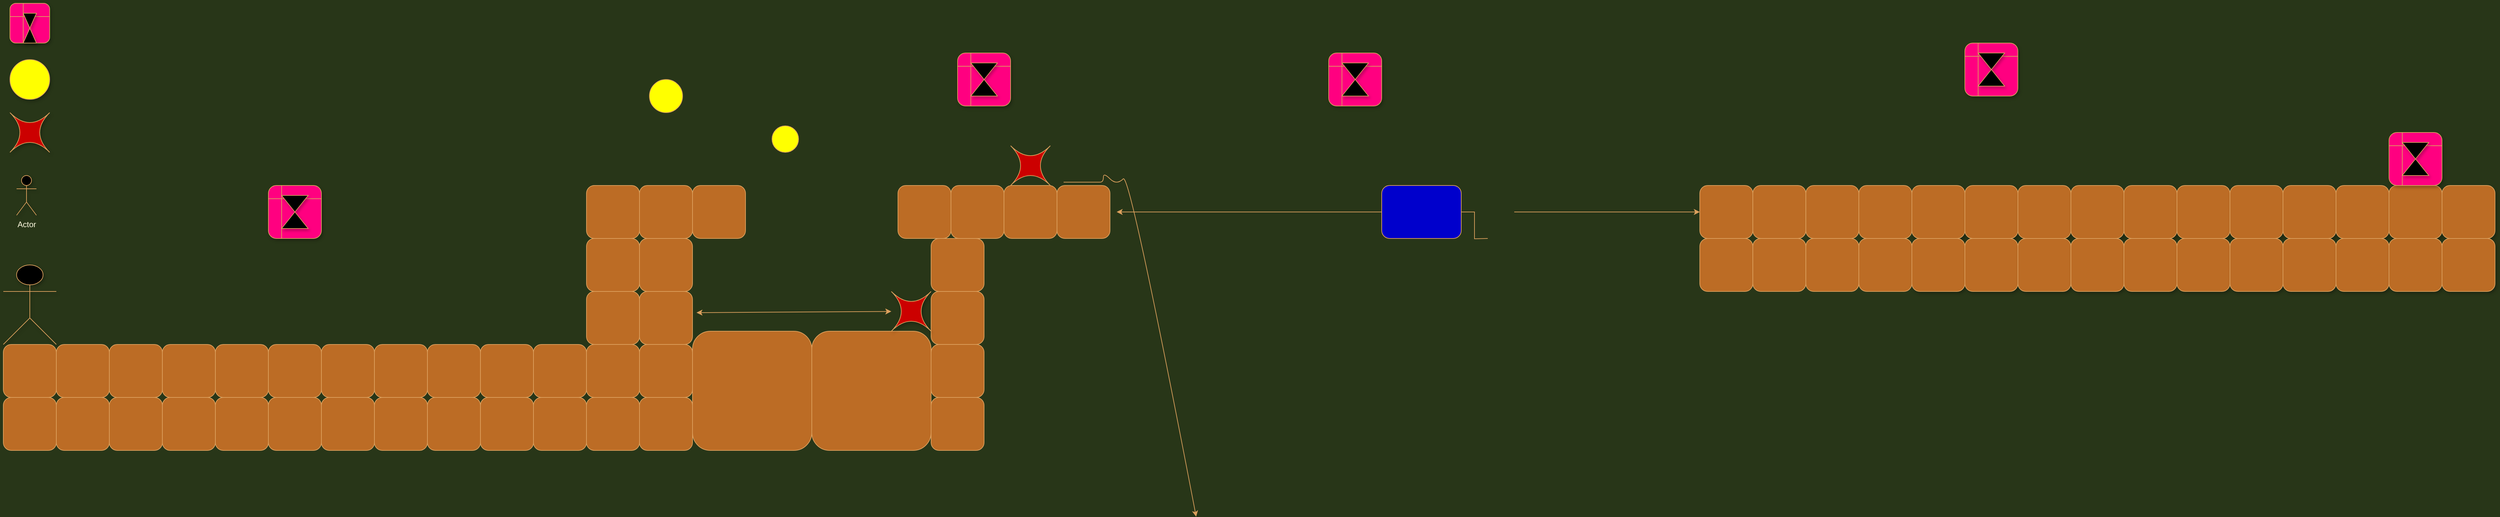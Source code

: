 <mxfile version="20.6.2" type="github">
  <diagram id="zKUmJzLRX71_9fTmacdb" name="Page-1">
    <mxGraphModel dx="2272" dy="794" grid="1" gridSize="20" guides="1" tooltips="1" connect="1" arrows="1" fold="1" page="1" pageScale="1" pageWidth="850" pageHeight="1100" background="#283618" math="0" shadow="0">
      <root>
        <mxCell id="0" />
        <mxCell id="1" parent="0" />
        <mxCell id="M7b8skEu5nL4Gr79lSTo-1" value="" style="whiteSpace=wrap;html=1;aspect=fixed;fillColor=#BC6C25;strokeColor=#DDA15E;fontColor=#FEFAE0;rounded=1;" parent="1" vertex="1">
          <mxGeometry x="80" y="640" width="80" height="80" as="geometry" />
        </mxCell>
        <mxCell id="M7b8skEu5nL4Gr79lSTo-2" value="" style="whiteSpace=wrap;html=1;aspect=fixed;fillColor=#BC6C25;strokeColor=#DDA15E;fontColor=#FEFAE0;rounded=1;" parent="1" vertex="1">
          <mxGeometry x="160" y="640" width="80" height="80" as="geometry" />
        </mxCell>
        <mxCell id="M7b8skEu5nL4Gr79lSTo-3" value="" style="whiteSpace=wrap;html=1;aspect=fixed;fillColor=#BC6C25;strokeColor=#DDA15E;fontColor=#FEFAE0;rounded=1;" parent="1" vertex="1">
          <mxGeometry x="240" y="640" width="80" height="80" as="geometry" />
        </mxCell>
        <mxCell id="M7b8skEu5nL4Gr79lSTo-4" value="" style="whiteSpace=wrap;html=1;aspect=fixed;fillColor=#BC6C25;strokeColor=#DDA15E;fontColor=#FEFAE0;rounded=1;" parent="1" vertex="1">
          <mxGeometry x="320" y="640" width="80" height="80" as="geometry" />
        </mxCell>
        <mxCell id="M7b8skEu5nL4Gr79lSTo-5" value="" style="whiteSpace=wrap;html=1;aspect=fixed;fillColor=#BC6C25;strokeColor=#DDA15E;fontColor=#FEFAE0;rounded=1;" parent="1" vertex="1">
          <mxGeometry x="400" y="640" width="80" height="80" as="geometry" />
        </mxCell>
        <mxCell id="M7b8skEu5nL4Gr79lSTo-6" value="" style="whiteSpace=wrap;html=1;aspect=fixed;fillColor=#BC6C25;strokeColor=#DDA15E;fontColor=#FEFAE0;rounded=1;" parent="1" vertex="1">
          <mxGeometry x="480" y="640" width="80" height="80" as="geometry" />
        </mxCell>
        <mxCell id="M7b8skEu5nL4Gr79lSTo-7" value="" style="whiteSpace=wrap;html=1;aspect=fixed;fillColor=#BC6C25;strokeColor=#DDA15E;fontColor=#FEFAE0;rounded=1;" parent="1" vertex="1">
          <mxGeometry x="480" y="560" width="80" height="80" as="geometry" />
        </mxCell>
        <mxCell id="M7b8skEu5nL4Gr79lSTo-8" value="" style="whiteSpace=wrap;html=1;aspect=fixed;fillColor=#BC6C25;strokeColor=#DDA15E;fontColor=#FEFAE0;rounded=1;" parent="1" vertex="1">
          <mxGeometry x="480" y="480" width="80" height="80" as="geometry" />
        </mxCell>
        <mxCell id="M7b8skEu5nL4Gr79lSTo-9" value="" style="whiteSpace=wrap;html=1;aspect=fixed;fillColor=#BC6C25;strokeColor=#DDA15E;fontColor=#FEFAE0;rounded=1;" parent="1" vertex="1">
          <mxGeometry x="480" y="400" width="80" height="80" as="geometry" />
        </mxCell>
        <mxCell id="M7b8skEu5nL4Gr79lSTo-10" value="" style="whiteSpace=wrap;html=1;aspect=fixed;fillColor=#BC6C25;strokeColor=#DDA15E;fontColor=#FEFAE0;rounded=1;" parent="1" vertex="1">
          <mxGeometry x="560" y="400" width="80" height="80" as="geometry" />
        </mxCell>
        <mxCell id="M7b8skEu5nL4Gr79lSTo-11" value="" style="whiteSpace=wrap;html=1;aspect=fixed;fillColor=#BC6C25;strokeColor=#DDA15E;fontColor=#FEFAE0;rounded=1;" parent="1" vertex="1">
          <mxGeometry x="640" y="400" width="80" height="80" as="geometry" />
        </mxCell>
        <mxCell id="M7b8skEu5nL4Gr79lSTo-13" value="" style="ellipse;whiteSpace=wrap;html=1;aspect=fixed;fillColor=#FFFF00;strokeColor=#DDA15E;fontColor=#FEFAE0;rounded=1;" parent="1" vertex="1">
          <mxGeometry x="575" y="240" width="50" height="50" as="geometry" />
        </mxCell>
        <mxCell id="M7b8skEu5nL4Gr79lSTo-14" value="" style="ellipse;whiteSpace=wrap;html=1;aspect=fixed;fillColor=#FFFF00;strokeColor=#DDA15E;fontColor=#FEFAE0;rounded=1;" parent="1" vertex="1">
          <mxGeometry x="760" y="310" width="40" height="40" as="geometry" />
        </mxCell>
        <mxCell id="M7b8skEu5nL4Gr79lSTo-15" value="Actor" style="shape=umlActor;verticalLabelPosition=bottom;verticalAlign=top;html=1;outlineConnect=0;strokeColor=#DDA15E;fillColor=#000000;rounded=1;fontColor=#FEFAE0;shadow=1;" parent="1" vertex="1">
          <mxGeometry x="-400" y="520" width="80" height="120" as="geometry" />
        </mxCell>
        <mxCell id="M7b8skEu5nL4Gr79lSTo-19" value="" style="whiteSpace=wrap;html=1;aspect=fixed;fillColor=#BC6C25;strokeColor=#DDA15E;fontColor=#FEFAE0;rounded=1;" parent="1" vertex="1">
          <mxGeometry x="640" y="620" width="180" height="180" as="geometry" />
        </mxCell>
        <mxCell id="M7b8skEu5nL4Gr79lSTo-21" value="" style="edgeStyle=orthogonalEdgeStyle;rounded=1;orthogonalLoop=1;jettySize=auto;html=1;exitX=0.75;exitY=1;exitDx=0;exitDy=0;strokeColor=#DDA15E;fontColor=#FEFAE0;fillColor=#BC6C25;endArrow=none;labelBackgroundColor=#283618;" parent="1" source="M7b8skEu5nL4Gr79lSTo-6" target="M7b8skEu5nL4Gr79lSTo-19" edge="1">
          <mxGeometry relative="1" as="geometry">
            <mxPoint x="540" y="720" as="sourcePoint" />
            <mxPoint x="1700" y="1050" as="targetPoint" />
          </mxGeometry>
        </mxCell>
        <mxCell id="M7b8skEu5nL4Gr79lSTo-23" value="" style="shape=switch;whiteSpace=wrap;html=1;strokeColor=#DDA15E;fontColor=#FEFAE0;fillColor=#CC0000;rounded=1;" parent="1" vertex="1">
          <mxGeometry x="1120" y="340" width="60" height="60" as="geometry" />
        </mxCell>
        <mxCell id="M7b8skEu5nL4Gr79lSTo-24" value="" style="whiteSpace=wrap;html=1;aspect=fixed;strokeColor=#DDA15E;fontColor=#FEFAE0;fillColor=#BC6C25;rounded=1;" parent="1" vertex="1">
          <mxGeometry x="950" y="400" width="80" height="80" as="geometry" />
        </mxCell>
        <mxCell id="M7b8skEu5nL4Gr79lSTo-25" value="" style="whiteSpace=wrap;html=1;aspect=fixed;strokeColor=#DDA15E;fontColor=#FEFAE0;fillColor=#BC6C25;rounded=1;" parent="1" vertex="1">
          <mxGeometry x="1030" y="400" width="80" height="80" as="geometry" />
        </mxCell>
        <mxCell id="M7b8skEu5nL4Gr79lSTo-26" value="" style="whiteSpace=wrap;html=1;aspect=fixed;rounded=1;fillColor=#BC6C25;fontColor=#FEFAE0;strokeColor=#DDA15E;" parent="1" vertex="1">
          <mxGeometry x="1110" y="400" width="80" height="80" as="geometry" />
        </mxCell>
        <mxCell id="M7b8skEu5nL4Gr79lSTo-27" value="" style="whiteSpace=wrap;html=1;aspect=fixed;strokeColor=#DDA15E;fontColor=#FEFAE0;fillColor=#BC6C25;rounded=1;" parent="1" vertex="1">
          <mxGeometry x="1190" y="400" width="80" height="80" as="geometry" />
        </mxCell>
        <mxCell id="wT2K5C9ODD8_njOa71nI-43" style="edgeStyle=orthogonalEdgeStyle;rounded=0;orthogonalLoop=1;jettySize=auto;html=1;strokeColor=#DDA15E;labelBackgroundColor=#283618;fontColor=#FEFAE0;startArrow=none;" edge="1" parent="1">
          <mxGeometry relative="1" as="geometry">
            <mxPoint x="1880" y="440" as="sourcePoint" />
            <mxPoint x="2160" y="440" as="targetPoint" />
          </mxGeometry>
        </mxCell>
        <mxCell id="wT2K5C9ODD8_njOa71nI-45" style="edgeStyle=orthogonalEdgeStyle;rounded=0;orthogonalLoop=1;jettySize=auto;html=1;strokeColor=#DDA15E;labelBackgroundColor=#283618;fontColor=#FEFAE0;" edge="1" parent="1" source="M7b8skEu5nL4Gr79lSTo-28">
          <mxGeometry relative="1" as="geometry">
            <mxPoint x="1280" y="440" as="targetPoint" />
          </mxGeometry>
        </mxCell>
        <mxCell id="M7b8skEu5nL4Gr79lSTo-28" value="" style="rounded=1;whiteSpace=wrap;html=1;fillColor=#0000CC;strokeColor=#DDA15E;fontColor=#FEFAE0;" parent="1" vertex="1">
          <mxGeometry x="1680" y="400" width="120" height="80" as="geometry" />
        </mxCell>
        <mxCell id="wT2K5C9ODD8_njOa71nI-1" value="" style="whiteSpace=wrap;html=1;aspect=fixed;fillColor=#BC6C25;strokeColor=#DDA15E;fontColor=#FEFAE0;rounded=1;" vertex="1" parent="1">
          <mxGeometry x="-400" y="640" width="80" height="80" as="geometry" />
        </mxCell>
        <mxCell id="wT2K5C9ODD8_njOa71nI-2" value="" style="whiteSpace=wrap;html=1;aspect=fixed;fillColor=#BC6C25;strokeColor=#DDA15E;fontColor=#FEFAE0;rounded=1;" vertex="1" parent="1">
          <mxGeometry x="-320" y="640" width="80" height="80" as="geometry" />
        </mxCell>
        <mxCell id="wT2K5C9ODD8_njOa71nI-3" value="" style="whiteSpace=wrap;html=1;aspect=fixed;fillColor=#BC6C25;strokeColor=#DDA15E;fontColor=#FEFAE0;rounded=1;" vertex="1" parent="1">
          <mxGeometry x="-240" y="640" width="80" height="80" as="geometry" />
        </mxCell>
        <mxCell id="wT2K5C9ODD8_njOa71nI-4" value="" style="whiteSpace=wrap;html=1;aspect=fixed;fillColor=#BC6C25;strokeColor=#DDA15E;fontColor=#FEFAE0;rounded=1;" vertex="1" parent="1">
          <mxGeometry x="-160" y="640" width="80" height="80" as="geometry" />
        </mxCell>
        <mxCell id="wT2K5C9ODD8_njOa71nI-5" value="" style="whiteSpace=wrap;html=1;aspect=fixed;fillColor=#BC6C25;strokeColor=#DDA15E;fontColor=#FEFAE0;rounded=1;" vertex="1" parent="1">
          <mxGeometry x="-80" y="640" width="80" height="80" as="geometry" />
        </mxCell>
        <mxCell id="wT2K5C9ODD8_njOa71nI-6" value="" style="whiteSpace=wrap;html=1;aspect=fixed;fillColor=#BC6C25;strokeColor=#DDA15E;fontColor=#FEFAE0;rounded=1;" vertex="1" parent="1">
          <mxGeometry y="640" width="80" height="80" as="geometry" />
        </mxCell>
        <mxCell id="wT2K5C9ODD8_njOa71nI-7" value="" style="whiteSpace=wrap;html=1;aspect=fixed;fillColor=#BC6C25;strokeColor=#DDA15E;fontColor=#FEFAE0;rounded=1;" vertex="1" parent="1">
          <mxGeometry x="80" y="720" width="80" height="80" as="geometry" />
        </mxCell>
        <mxCell id="wT2K5C9ODD8_njOa71nI-8" value="" style="whiteSpace=wrap;html=1;aspect=fixed;fillColor=#BC6C25;strokeColor=#DDA15E;fontColor=#FEFAE0;rounded=1;" vertex="1" parent="1">
          <mxGeometry x="160" y="720" width="80" height="80" as="geometry" />
        </mxCell>
        <mxCell id="wT2K5C9ODD8_njOa71nI-9" value="" style="whiteSpace=wrap;html=1;aspect=fixed;fillColor=#BC6C25;strokeColor=#DDA15E;fontColor=#FEFAE0;rounded=1;" vertex="1" parent="1">
          <mxGeometry x="240" y="720" width="80" height="80" as="geometry" />
        </mxCell>
        <mxCell id="wT2K5C9ODD8_njOa71nI-10" value="" style="whiteSpace=wrap;html=1;aspect=fixed;fillColor=#BC6C25;strokeColor=#DDA15E;fontColor=#FEFAE0;rounded=1;" vertex="1" parent="1">
          <mxGeometry x="320" y="720" width="80" height="80" as="geometry" />
        </mxCell>
        <mxCell id="wT2K5C9ODD8_njOa71nI-11" value="" style="whiteSpace=wrap;html=1;aspect=fixed;fillColor=#BC6C25;strokeColor=#DDA15E;fontColor=#FEFAE0;rounded=1;" vertex="1" parent="1">
          <mxGeometry x="400" y="720" width="80" height="80" as="geometry" />
        </mxCell>
        <mxCell id="wT2K5C9ODD8_njOa71nI-12" value="" style="whiteSpace=wrap;html=1;aspect=fixed;fillColor=#BC6C25;strokeColor=#DDA15E;fontColor=#FEFAE0;rounded=1;" vertex="1" parent="1">
          <mxGeometry x="480" y="720" width="80" height="80" as="geometry" />
        </mxCell>
        <mxCell id="wT2K5C9ODD8_njOa71nI-13" value="" style="whiteSpace=wrap;html=1;aspect=fixed;fillColor=#BC6C25;strokeColor=#DDA15E;fontColor=#FEFAE0;rounded=1;" vertex="1" parent="1">
          <mxGeometry x="-400" y="720" width="80" height="80" as="geometry" />
        </mxCell>
        <mxCell id="wT2K5C9ODD8_njOa71nI-14" value="" style="whiteSpace=wrap;html=1;aspect=fixed;fillColor=#BC6C25;strokeColor=#DDA15E;fontColor=#FEFAE0;rounded=1;" vertex="1" parent="1">
          <mxGeometry x="-320" y="720" width="80" height="80" as="geometry" />
        </mxCell>
        <mxCell id="wT2K5C9ODD8_njOa71nI-15" value="" style="whiteSpace=wrap;html=1;aspect=fixed;fillColor=#BC6C25;strokeColor=#DDA15E;fontColor=#FEFAE0;rounded=1;" vertex="1" parent="1">
          <mxGeometry x="-240" y="720" width="80" height="80" as="geometry" />
        </mxCell>
        <mxCell id="wT2K5C9ODD8_njOa71nI-16" value="" style="whiteSpace=wrap;html=1;aspect=fixed;fillColor=#BC6C25;strokeColor=#DDA15E;fontColor=#FEFAE0;rounded=1;" vertex="1" parent="1">
          <mxGeometry x="-160" y="720" width="80" height="80" as="geometry" />
        </mxCell>
        <mxCell id="wT2K5C9ODD8_njOa71nI-17" value="" style="whiteSpace=wrap;html=1;aspect=fixed;fillColor=#BC6C25;strokeColor=#DDA15E;fontColor=#FEFAE0;rounded=1;" vertex="1" parent="1">
          <mxGeometry x="-80" y="720" width="80" height="80" as="geometry" />
        </mxCell>
        <mxCell id="wT2K5C9ODD8_njOa71nI-18" value="" style="whiteSpace=wrap;html=1;aspect=fixed;fillColor=#BC6C25;strokeColor=#DDA15E;fontColor=#FEFAE0;rounded=1;" vertex="1" parent="1">
          <mxGeometry y="720" width="80" height="80" as="geometry" />
        </mxCell>
        <mxCell id="wT2K5C9ODD8_njOa71nI-19" value="" style="whiteSpace=wrap;html=1;aspect=fixed;fillColor=#BC6C25;strokeColor=#DDA15E;fontColor=#FEFAE0;rounded=1;" vertex="1" parent="1">
          <mxGeometry x="560" y="720" width="80" height="80" as="geometry" />
        </mxCell>
        <mxCell id="wT2K5C9ODD8_njOa71nI-20" value="" style="whiteSpace=wrap;html=1;aspect=fixed;fillColor=#BC6C25;strokeColor=#DDA15E;fontColor=#FEFAE0;rounded=1;" vertex="1" parent="1">
          <mxGeometry x="560" y="640" width="80" height="80" as="geometry" />
        </mxCell>
        <mxCell id="wT2K5C9ODD8_njOa71nI-21" value="" style="whiteSpace=wrap;html=1;aspect=fixed;fillColor=#BC6C25;strokeColor=#DDA15E;fontColor=#FEFAE0;rounded=1;" vertex="1" parent="1">
          <mxGeometry x="560" y="560" width="80" height="80" as="geometry" />
        </mxCell>
        <mxCell id="wT2K5C9ODD8_njOa71nI-22" value="" style="whiteSpace=wrap;html=1;aspect=fixed;fillColor=#BC6C25;strokeColor=#DDA15E;fontColor=#FEFAE0;rounded=1;" vertex="1" parent="1">
          <mxGeometry x="560" y="480" width="80" height="80" as="geometry" />
        </mxCell>
        <mxCell id="wT2K5C9ODD8_njOa71nI-31" value="" style="whiteSpace=wrap;html=1;aspect=fixed;fillColor=#BC6C25;strokeColor=#DDA15E;fontColor=#FEFAE0;rounded=1;" vertex="1" parent="1">
          <mxGeometry x="1000" y="480" width="80" height="80" as="geometry" />
        </mxCell>
        <mxCell id="wT2K5C9ODD8_njOa71nI-32" value="" style="whiteSpace=wrap;html=1;aspect=fixed;fillColor=#BC6C25;strokeColor=#DDA15E;fontColor=#FEFAE0;rounded=1;" vertex="1" parent="1">
          <mxGeometry x="820" y="620" width="180" height="180" as="geometry" />
        </mxCell>
        <mxCell id="wT2K5C9ODD8_njOa71nI-33" value="" style="whiteSpace=wrap;html=1;aspect=fixed;fillColor=#BC6C25;strokeColor=#DDA15E;fontColor=#FEFAE0;rounded=1;" vertex="1" parent="1">
          <mxGeometry x="1000" y="560" width="80" height="80" as="geometry" />
        </mxCell>
        <mxCell id="wT2K5C9ODD8_njOa71nI-34" value="" style="whiteSpace=wrap;html=1;aspect=fixed;fillColor=#BC6C25;strokeColor=#DDA15E;fontColor=#FEFAE0;rounded=1;" vertex="1" parent="1">
          <mxGeometry x="1000" y="640" width="80" height="80" as="geometry" />
        </mxCell>
        <mxCell id="wT2K5C9ODD8_njOa71nI-35" value="" style="whiteSpace=wrap;html=1;aspect=fixed;fillColor=#BC6C25;strokeColor=#DDA15E;fontColor=#FEFAE0;rounded=1;" vertex="1" parent="1">
          <mxGeometry x="1000" y="720" width="80" height="80" as="geometry" />
        </mxCell>
        <mxCell id="wT2K5C9ODD8_njOa71nI-36" value="" style="shape=switch;whiteSpace=wrap;html=1;strokeColor=#DDA15E;fontColor=#FEFAE0;fillColor=#CC0000;rounded=1;shadow=1;" vertex="1" parent="1">
          <mxGeometry x="940" y="560" width="60" height="60" as="geometry" />
        </mxCell>
        <mxCell id="wT2K5C9ODD8_njOa71nI-38" value="" style="endArrow=classic;startArrow=classic;html=1;rounded=0;strokeColor=#DDA15E;exitX=1.075;exitY=0.4;exitDx=0;exitDy=0;exitPerimeter=0;labelBackgroundColor=#283618;fontColor=#FEFAE0;" edge="1" parent="1" source="wT2K5C9ODD8_njOa71nI-21" target="wT2K5C9ODD8_njOa71nI-36">
          <mxGeometry width="50" height="50" relative="1" as="geometry">
            <mxPoint x="660" y="580" as="sourcePoint" />
            <mxPoint x="890" y="520" as="targetPoint" />
          </mxGeometry>
        </mxCell>
        <mxCell id="wT2K5C9ODD8_njOa71nI-41" value="" style="curved=1;endArrow=classic;html=1;rounded=0;strokeColor=#DDA15E;labelBackgroundColor=#283618;fontColor=#FEFAE0;" edge="1" parent="1">
          <mxGeometry width="50" height="50" relative="1" as="geometry">
            <mxPoint x="1200" y="395" as="sourcePoint" />
            <mxPoint x="1400" y="900" as="targetPoint" />
            <Array as="points">
              <mxPoint x="1250" y="395" />
              <mxPoint x="1260" y="395" />
              <mxPoint x="1260" y="380" />
              <mxPoint x="1280" y="400" />
              <mxPoint x="1300" y="380" />
            </Array>
          </mxGeometry>
        </mxCell>
        <mxCell id="wT2K5C9ODD8_njOa71nI-47" value="" style="whiteSpace=wrap;html=1;aspect=fixed;fillColor=#BC6C25;rounded=1;glass=0;strokeColor=#DDA15E;fontColor=#FEFAE0;" vertex="1" parent="1">
          <mxGeometry x="2160" y="400" width="80" height="80" as="geometry" />
        </mxCell>
        <mxCell id="wT2K5C9ODD8_njOa71nI-48" value="" style="whiteSpace=wrap;html=1;aspect=fixed;fillColor=#BC6C25;rounded=1;strokeColor=#DDA15E;fontColor=#FEFAE0;" vertex="1" parent="1">
          <mxGeometry x="2240" y="400" width="80" height="80" as="geometry" />
        </mxCell>
        <mxCell id="wT2K5C9ODD8_njOa71nI-49" value="" style="whiteSpace=wrap;html=1;aspect=fixed;fillColor=#BC6C25;rounded=1;strokeColor=#DDA15E;fontColor=#FEFAE0;" vertex="1" parent="1">
          <mxGeometry x="2320" y="400" width="80" height="80" as="geometry" />
        </mxCell>
        <mxCell id="wT2K5C9ODD8_njOa71nI-50" value="" style="whiteSpace=wrap;html=1;aspect=fixed;strokeColor=#DDA15E;fontColor=#FEFAE0;fillColor=#BC6C25;rounded=1;" vertex="1" parent="1">
          <mxGeometry x="2400" y="400" width="80" height="80" as="geometry" />
        </mxCell>
        <mxCell id="wT2K5C9ODD8_njOa71nI-51" value="" style="whiteSpace=wrap;html=1;aspect=fixed;rounded=1;shadow=1;strokeColor=#DDA15E;fontColor=#FEFAE0;fillColor=#BC6C25;" vertex="1" parent="1">
          <mxGeometry x="2480" y="400" width="80" height="80" as="geometry" />
        </mxCell>
        <mxCell id="wT2K5C9ODD8_njOa71nI-52" value="" style="whiteSpace=wrap;html=1;aspect=fixed;rounded=1;shadow=1;strokeColor=#DDA15E;fontColor=#FEFAE0;fillColor=#BC6C25;" vertex="1" parent="1">
          <mxGeometry x="2560" y="400" width="80" height="80" as="geometry" />
        </mxCell>
        <mxCell id="wT2K5C9ODD8_njOa71nI-53" value="" style="whiteSpace=wrap;html=1;aspect=fixed;rounded=1;shadow=1;strokeColor=#DDA15E;fontColor=#FEFAE0;fillColor=#BC6C25;" vertex="1" parent="1">
          <mxGeometry x="2640" y="400" width="80" height="80" as="geometry" />
        </mxCell>
        <mxCell id="wT2K5C9ODD8_njOa71nI-54" value="" style="whiteSpace=wrap;html=1;aspect=fixed;rounded=1;shadow=1;strokeColor=#DDA15E;fontColor=#FEFAE0;fillColor=#BC6C25;" vertex="1" parent="1">
          <mxGeometry x="2720" y="400" width="80" height="80" as="geometry" />
        </mxCell>
        <mxCell id="wT2K5C9ODD8_njOa71nI-55" value="" style="whiteSpace=wrap;html=1;aspect=fixed;rounded=1;shadow=1;strokeColor=#DDA15E;fontColor=#FEFAE0;fillColor=#BC6C25;" vertex="1" parent="1">
          <mxGeometry x="2800" y="400" width="80" height="80" as="geometry" />
        </mxCell>
        <mxCell id="wT2K5C9ODD8_njOa71nI-56" value="" style="whiteSpace=wrap;html=1;aspect=fixed;rounded=1;shadow=1;strokeColor=#DDA15E;fontColor=#FEFAE0;fillColor=#BC6C25;" vertex="1" parent="1">
          <mxGeometry x="2880" y="400" width="80" height="80" as="geometry" />
        </mxCell>
        <mxCell id="wT2K5C9ODD8_njOa71nI-57" value="" style="whiteSpace=wrap;html=1;aspect=fixed;rounded=1;shadow=1;strokeColor=#DDA15E;fontColor=#FEFAE0;fillColor=#BC6C25;" vertex="1" parent="1">
          <mxGeometry x="2960" y="400" width="80" height="80" as="geometry" />
        </mxCell>
        <mxCell id="wT2K5C9ODD8_njOa71nI-58" value="" style="whiteSpace=wrap;html=1;aspect=fixed;rounded=1;shadow=1;strokeColor=#DDA15E;fontColor=#FEFAE0;fillColor=#BC6C25;" vertex="1" parent="1">
          <mxGeometry x="3040" y="400" width="80" height="80" as="geometry" />
        </mxCell>
        <mxCell id="wT2K5C9ODD8_njOa71nI-59" value="" style="whiteSpace=wrap;html=1;aspect=fixed;rounded=1;shadow=1;strokeColor=#DDA15E;fontColor=#FEFAE0;fillColor=#BC6C25;" vertex="1" parent="1">
          <mxGeometry x="3120" y="400" width="80" height="80" as="geometry" />
        </mxCell>
        <mxCell id="wT2K5C9ODD8_njOa71nI-60" value="" style="whiteSpace=wrap;html=1;aspect=fixed;rounded=1;shadow=1;strokeColor=#DDA15E;fontColor=#FEFAE0;fillColor=#BC6C25;" vertex="1" parent="1">
          <mxGeometry x="3200" y="400" width="80" height="80" as="geometry" />
        </mxCell>
        <mxCell id="wT2K5C9ODD8_njOa71nI-61" value="" style="whiteSpace=wrap;html=1;aspect=fixed;rounded=1;shadow=1;strokeColor=#DDA15E;fontColor=#FEFAE0;fillColor=#BC6C25;" vertex="1" parent="1">
          <mxGeometry x="3280" y="400" width="80" height="80" as="geometry" />
        </mxCell>
        <mxCell id="wT2K5C9ODD8_njOa71nI-62" value="" style="whiteSpace=wrap;html=1;aspect=fixed;fillColor=#BC6C25;rounded=1;glass=0;strokeColor=#DDA15E;fontColor=#FEFAE0;" vertex="1" parent="1">
          <mxGeometry x="2160" y="480" width="80" height="80" as="geometry" />
        </mxCell>
        <mxCell id="wT2K5C9ODD8_njOa71nI-63" value="" style="whiteSpace=wrap;html=1;aspect=fixed;fillColor=#BC6C25;rounded=1;strokeColor=#DDA15E;fontColor=#FEFAE0;" vertex="1" parent="1">
          <mxGeometry x="2240" y="480" width="80" height="80" as="geometry" />
        </mxCell>
        <mxCell id="wT2K5C9ODD8_njOa71nI-64" value="" style="whiteSpace=wrap;html=1;aspect=fixed;fillColor=#BC6C25;rounded=1;strokeColor=#DDA15E;fontColor=#FEFAE0;" vertex="1" parent="1">
          <mxGeometry x="2320" y="480" width="80" height="80" as="geometry" />
        </mxCell>
        <mxCell id="wT2K5C9ODD8_njOa71nI-65" value="" style="whiteSpace=wrap;html=1;aspect=fixed;strokeColor=#DDA15E;fontColor=#FEFAE0;fillColor=#BC6C25;rounded=1;" vertex="1" parent="1">
          <mxGeometry x="2400" y="480" width="80" height="80" as="geometry" />
        </mxCell>
        <mxCell id="wT2K5C9ODD8_njOa71nI-66" value="" style="whiteSpace=wrap;html=1;aspect=fixed;rounded=1;shadow=1;strokeColor=#DDA15E;fontColor=#FEFAE0;fillColor=#BC6C25;" vertex="1" parent="1">
          <mxGeometry x="2480" y="480" width="80" height="80" as="geometry" />
        </mxCell>
        <mxCell id="wT2K5C9ODD8_njOa71nI-67" value="" style="whiteSpace=wrap;html=1;aspect=fixed;rounded=1;shadow=1;strokeColor=#DDA15E;fontColor=#FEFAE0;fillColor=#BC6C25;" vertex="1" parent="1">
          <mxGeometry x="2560" y="480" width="80" height="80" as="geometry" />
        </mxCell>
        <mxCell id="wT2K5C9ODD8_njOa71nI-68" value="" style="whiteSpace=wrap;html=1;aspect=fixed;rounded=1;shadow=1;strokeColor=#DDA15E;fontColor=#FEFAE0;fillColor=#BC6C25;" vertex="1" parent="1">
          <mxGeometry x="2640" y="480" width="80" height="80" as="geometry" />
        </mxCell>
        <mxCell id="wT2K5C9ODD8_njOa71nI-69" value="" style="whiteSpace=wrap;html=1;aspect=fixed;rounded=1;shadow=1;strokeColor=#DDA15E;fontColor=#FEFAE0;fillColor=#BC6C25;" vertex="1" parent="1">
          <mxGeometry x="2720" y="480" width="80" height="80" as="geometry" />
        </mxCell>
        <mxCell id="wT2K5C9ODD8_njOa71nI-70" value="" style="whiteSpace=wrap;html=1;aspect=fixed;rounded=1;shadow=1;strokeColor=#DDA15E;fontColor=#FEFAE0;fillColor=#BC6C25;" vertex="1" parent="1">
          <mxGeometry x="2800" y="480" width="80" height="80" as="geometry" />
        </mxCell>
        <mxCell id="wT2K5C9ODD8_njOa71nI-71" value="" style="whiteSpace=wrap;html=1;aspect=fixed;rounded=1;shadow=1;strokeColor=#DDA15E;fontColor=#FEFAE0;fillColor=#BC6C25;" vertex="1" parent="1">
          <mxGeometry x="2880" y="480" width="80" height="80" as="geometry" />
        </mxCell>
        <mxCell id="wT2K5C9ODD8_njOa71nI-72" value="" style="whiteSpace=wrap;html=1;aspect=fixed;rounded=1;shadow=1;strokeColor=#DDA15E;fontColor=#FEFAE0;fillColor=#BC6C25;" vertex="1" parent="1">
          <mxGeometry x="2960" y="480" width="80" height="80" as="geometry" />
        </mxCell>
        <mxCell id="wT2K5C9ODD8_njOa71nI-73" value="" style="whiteSpace=wrap;html=1;aspect=fixed;rounded=1;shadow=1;strokeColor=#DDA15E;fontColor=#FEFAE0;fillColor=#BC6C25;" vertex="1" parent="1">
          <mxGeometry x="3040" y="480" width="80" height="80" as="geometry" />
        </mxCell>
        <mxCell id="wT2K5C9ODD8_njOa71nI-74" value="" style="whiteSpace=wrap;html=1;aspect=fixed;rounded=1;shadow=1;strokeColor=#DDA15E;fontColor=#FEFAE0;fillColor=#BC6C25;" vertex="1" parent="1">
          <mxGeometry x="3120" y="480" width="80" height="80" as="geometry" />
        </mxCell>
        <mxCell id="wT2K5C9ODD8_njOa71nI-75" value="" style="whiteSpace=wrap;html=1;aspect=fixed;rounded=1;shadow=1;strokeColor=#DDA15E;fontColor=#FEFAE0;fillColor=#BC6C25;" vertex="1" parent="1">
          <mxGeometry x="3200" y="480" width="80" height="80" as="geometry" />
        </mxCell>
        <mxCell id="wT2K5C9ODD8_njOa71nI-76" value="" style="whiteSpace=wrap;html=1;aspect=fixed;rounded=1;shadow=1;strokeColor=#DDA15E;fontColor=#FEFAE0;fillColor=#BC6C25;" vertex="1" parent="1">
          <mxGeometry x="3280" y="480" width="80" height="80" as="geometry" />
        </mxCell>
        <mxCell id="wT2K5C9ODD8_njOa71nI-78" value="" style="shape=internalStorage;whiteSpace=wrap;html=1;backgroundOutline=1;rounded=1;shadow=1;strokeColor=#DDA15E;fontColor=#FEFAE0;fillColor=#FF0080;" vertex="1" parent="1">
          <mxGeometry x="1600" y="200" width="80" height="80" as="geometry" />
        </mxCell>
        <mxCell id="wT2K5C9ODD8_njOa71nI-79" value="" style="shape=collate;whiteSpace=wrap;html=1;rounded=1;shadow=1;strokeColor=#DDA15E;fontColor=#FEFAE0;fillColor=#000000;" vertex="1" parent="1">
          <mxGeometry x="1620" y="215" width="40" height="50" as="geometry" />
        </mxCell>
        <mxCell id="wT2K5C9ODD8_njOa71nI-100" value="" style="edgeStyle=orthogonalEdgeStyle;rounded=0;orthogonalLoop=1;jettySize=auto;html=1;strokeColor=#DDA15E;labelBackgroundColor=#283618;fontColor=#FEFAE0;endArrow=none;" edge="1" parent="1" source="M7b8skEu5nL4Gr79lSTo-28">
          <mxGeometry relative="1" as="geometry">
            <mxPoint x="1800" y="440" as="sourcePoint" />
            <mxPoint x="1840" y="480" as="targetPoint" />
          </mxGeometry>
        </mxCell>
        <mxCell id="wT2K5C9ODD8_njOa71nI-101" value="" style="shape=internalStorage;whiteSpace=wrap;html=1;backgroundOutline=1;rounded=1;shadow=1;strokeColor=#DDA15E;fontColor=#FEFAE0;fillColor=#FF0080;" vertex="1" parent="1">
          <mxGeometry x="2560" y="185" width="80" height="80" as="geometry" />
        </mxCell>
        <mxCell id="wT2K5C9ODD8_njOa71nI-102" value="" style="shape=collate;whiteSpace=wrap;html=1;rounded=1;shadow=1;strokeColor=#DDA15E;fontColor=#FEFAE0;fillColor=#000000;" vertex="1" parent="1">
          <mxGeometry x="2580" y="200" width="40" height="50" as="geometry" />
        </mxCell>
        <mxCell id="wT2K5C9ODD8_njOa71nI-103" value="" style="shape=internalStorage;whiteSpace=wrap;html=1;backgroundOutline=1;rounded=1;shadow=1;strokeColor=#DDA15E;fontColor=#FEFAE0;fillColor=#FF0080;" vertex="1" parent="1">
          <mxGeometry x="3200" y="320" width="80" height="80" as="geometry" />
        </mxCell>
        <mxCell id="wT2K5C9ODD8_njOa71nI-104" value="" style="shape=collate;whiteSpace=wrap;html=1;rounded=1;shadow=1;strokeColor=#DDA15E;fontColor=#FEFAE0;fillColor=#000000;" vertex="1" parent="1">
          <mxGeometry x="3220" y="335" width="40" height="50" as="geometry" />
        </mxCell>
        <mxCell id="wT2K5C9ODD8_njOa71nI-105" value="" style="shape=internalStorage;whiteSpace=wrap;html=1;backgroundOutline=1;rounded=1;shadow=1;strokeColor=#DDA15E;fontColor=#FEFAE0;fillColor=#FF0080;" vertex="1" parent="1">
          <mxGeometry y="400" width="80" height="80" as="geometry" />
        </mxCell>
        <mxCell id="wT2K5C9ODD8_njOa71nI-106" value="" style="shape=collate;whiteSpace=wrap;html=1;rounded=1;shadow=1;strokeColor=#DDA15E;fontColor=#FEFAE0;fillColor=#000000;" vertex="1" parent="1">
          <mxGeometry x="20" y="415" width="40" height="50" as="geometry" />
        </mxCell>
        <mxCell id="wT2K5C9ODD8_njOa71nI-107" value="" style="shape=internalStorage;whiteSpace=wrap;html=1;backgroundOutline=1;rounded=1;shadow=1;strokeColor=#DDA15E;fontColor=#FEFAE0;fillColor=#FF0080;" vertex="1" parent="1">
          <mxGeometry x="1040" y="200" width="80" height="80" as="geometry" />
        </mxCell>
        <mxCell id="wT2K5C9ODD8_njOa71nI-108" value="" style="shape=collate;whiteSpace=wrap;html=1;rounded=1;shadow=1;strokeColor=#DDA15E;fontColor=#FEFAE0;fillColor=#000000;" vertex="1" parent="1">
          <mxGeometry x="1060" y="215" width="40" height="50" as="geometry" />
        </mxCell>
        <mxCell id="wT2K5C9ODD8_njOa71nI-109" value="Actor" style="shape=umlActor;verticalLabelPosition=bottom;verticalAlign=top;html=1;outlineConnect=0;rounded=1;shadow=1;strokeColor=#DDA15E;fontColor=#FEFAE0;fillColor=#000000;" vertex="1" parent="1">
          <mxGeometry x="-380" y="385" width="30" height="60" as="geometry" />
        </mxCell>
        <mxCell id="wT2K5C9ODD8_njOa71nI-110" value="" style="shape=switch;whiteSpace=wrap;html=1;rounded=1;shadow=1;strokeColor=#DDA15E;fontColor=#FEFAE0;fillColor=#CC0000;" vertex="1" parent="1">
          <mxGeometry x="-390" y="290" width="60" height="60" as="geometry" />
        </mxCell>
        <mxCell id="wT2K5C9ODD8_njOa71nI-112" value="" style="shape=internalStorage;whiteSpace=wrap;html=1;backgroundOutline=1;rounded=1;shadow=1;strokeColor=#DDA15E;fontColor=#FEFAE0;fillColor=#FF0080;" vertex="1" parent="1">
          <mxGeometry x="-390" y="125" width="60" height="60" as="geometry" />
        </mxCell>
        <mxCell id="wT2K5C9ODD8_njOa71nI-113" value="" style="shape=collate;whiteSpace=wrap;html=1;rounded=1;shadow=1;strokeColor=#DDA15E;fontColor=#FEFAE0;fillColor=#000000;" vertex="1" parent="1">
          <mxGeometry x="-370" y="140" width="20" height="45" as="geometry" />
        </mxCell>
        <mxCell id="wT2K5C9ODD8_njOa71nI-114" value="" style="ellipse;whiteSpace=wrap;html=1;aspect=fixed;rounded=1;shadow=1;strokeColor=#DDA15E;fontColor=#FEFAE0;fillColor=#FFFF00;" vertex="1" parent="1">
          <mxGeometry x="-390" y="210" width="60" height="60" as="geometry" />
        </mxCell>
      </root>
    </mxGraphModel>
  </diagram>
</mxfile>

